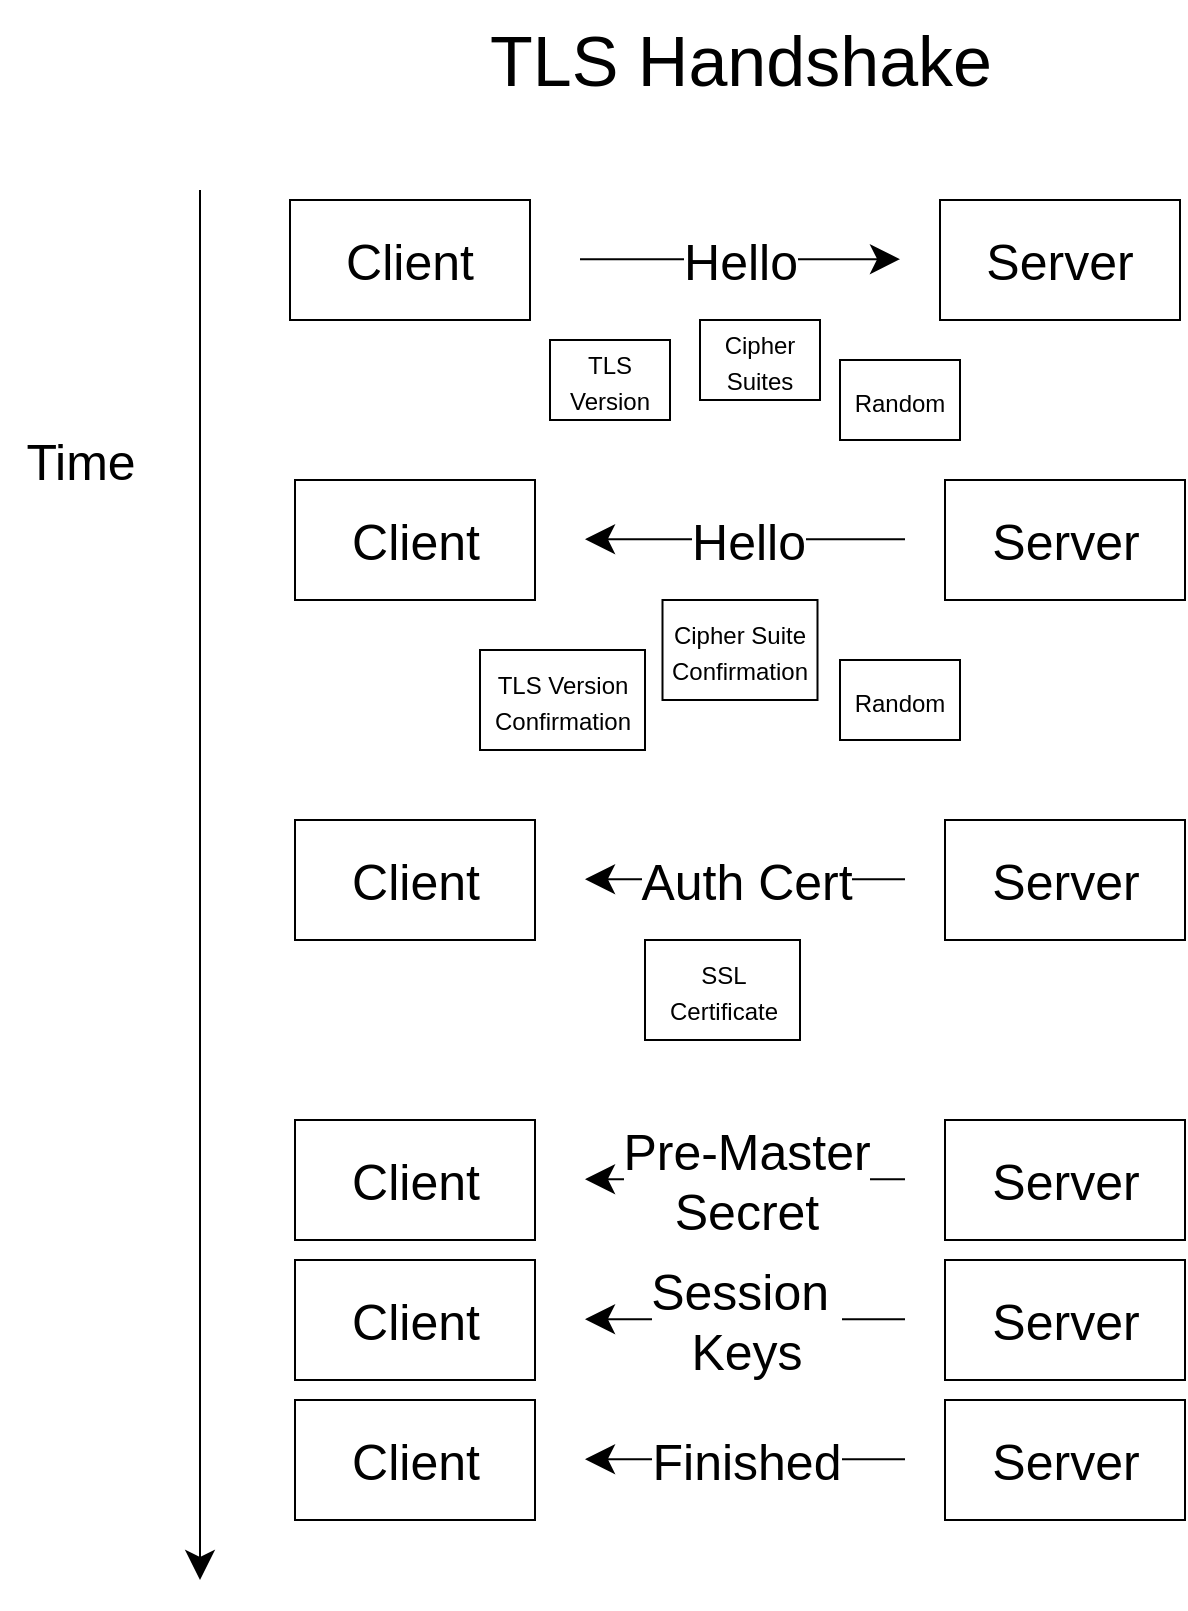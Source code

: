 <mxfile>
    <diagram id="s2e9VT0AK2ys1uRmpplC" name="Page-1">
        <mxGraphModel dx="935" dy="1271" grid="1" gridSize="10" guides="1" tooltips="1" connect="1" arrows="1" fold="1" page="1" pageScale="1" pageWidth="850" pageHeight="1100" math="0" shadow="0">
            <root>
                <mxCell id="0"/>
                <mxCell id="1" parent="0"/>
                <mxCell id="2" value="&lt;font style=&quot;font-size: 25px;&quot;&gt;Client&lt;/font&gt;" style="rounded=0;whiteSpace=wrap;html=1;" vertex="1" parent="1">
                    <mxGeometry x="235" y="320" width="120" height="60" as="geometry"/>
                </mxCell>
                <mxCell id="3" value="&lt;font style=&quot;font-size: 25px;&quot;&gt;Server&lt;br&gt;&lt;/font&gt;" style="rounded=0;whiteSpace=wrap;html=1;" vertex="1" parent="1">
                    <mxGeometry x="560" y="320" width="120" height="60" as="geometry"/>
                </mxCell>
                <mxCell id="4" value="" style="endArrow=classic;html=1;fontSize=25;endSize=12;" edge="1" parent="1">
                    <mxGeometry relative="1" as="geometry">
                        <mxPoint x="380" y="349.58" as="sourcePoint"/>
                        <mxPoint x="540" y="349.58" as="targetPoint"/>
                    </mxGeometry>
                </mxCell>
                <mxCell id="5" value="Hello" style="edgeLabel;resizable=0;html=1;align=center;verticalAlign=middle;fontSize=25;" connectable="0" vertex="1" parent="4">
                    <mxGeometry relative="1" as="geometry"/>
                </mxCell>
                <mxCell id="6" value="&lt;font style=&quot;font-size: 25px;&quot;&gt;Client&lt;/font&gt;" style="rounded=0;whiteSpace=wrap;html=1;" vertex="1" parent="1">
                    <mxGeometry x="237.5" y="630" width="120" height="60" as="geometry"/>
                </mxCell>
                <mxCell id="7" value="&lt;font style=&quot;font-size: 25px;&quot;&gt;Server&lt;br&gt;&lt;/font&gt;" style="rounded=0;whiteSpace=wrap;html=1;" vertex="1" parent="1">
                    <mxGeometry x="562.5" y="630" width="120" height="60" as="geometry"/>
                </mxCell>
                <mxCell id="8" value="" style="endArrow=none;html=1;fontSize=25;endSize=12;startArrow=classic;startFill=1;endFill=0;startSize=12;" edge="1" parent="1">
                    <mxGeometry relative="1" as="geometry">
                        <mxPoint x="382.5" y="659.58" as="sourcePoint"/>
                        <mxPoint x="542.5" y="659.58" as="targetPoint"/>
                    </mxGeometry>
                </mxCell>
                <mxCell id="9" value="Auth Cert" style="edgeLabel;resizable=0;html=1;align=center;verticalAlign=middle;fontSize=25;" connectable="0" vertex="1" parent="8">
                    <mxGeometry relative="1" as="geometry"/>
                </mxCell>
                <mxCell id="10" value="&lt;font style=&quot;font-size: 25px;&quot;&gt;Client&lt;/font&gt;" style="rounded=0;whiteSpace=wrap;html=1;" vertex="1" parent="1">
                    <mxGeometry x="237.5" y="460" width="120" height="60" as="geometry"/>
                </mxCell>
                <mxCell id="11" value="&lt;font style=&quot;font-size: 25px;&quot;&gt;Server&lt;br&gt;&lt;/font&gt;" style="rounded=0;whiteSpace=wrap;html=1;" vertex="1" parent="1">
                    <mxGeometry x="562.5" y="460" width="120" height="60" as="geometry"/>
                </mxCell>
                <mxCell id="12" value="" style="endArrow=none;html=1;fontSize=25;endSize=12;endFill=0;startArrow=classic;startFill=1;startSize=12;" edge="1" parent="1">
                    <mxGeometry relative="1" as="geometry">
                        <mxPoint x="382.5" y="489.58" as="sourcePoint"/>
                        <mxPoint x="542.5" y="489.58" as="targetPoint"/>
                    </mxGeometry>
                </mxCell>
                <mxCell id="13" value="Hello" style="edgeLabel;resizable=0;html=1;align=center;verticalAlign=middle;fontSize=25;" connectable="0" vertex="1" parent="12">
                    <mxGeometry relative="1" as="geometry">
                        <mxPoint x="1" as="offset"/>
                    </mxGeometry>
                </mxCell>
                <mxCell id="14" value="" style="endArrow=classic;html=1;fontSize=25;startSize=12;endSize=12;" edge="1" parent="1">
                    <mxGeometry width="50" height="50" relative="1" as="geometry">
                        <mxPoint x="190" y="315" as="sourcePoint"/>
                        <mxPoint x="190" y="1010" as="targetPoint"/>
                    </mxGeometry>
                </mxCell>
                <mxCell id="15" value="Time" style="text;html=1;align=center;verticalAlign=middle;resizable=0;points=[];autosize=1;strokeColor=none;fillColor=none;fontSize=25;" vertex="1" parent="1">
                    <mxGeometry x="90" y="430" width="80" height="40" as="geometry"/>
                </mxCell>
                <mxCell id="16" value="&lt;font style=&quot;font-size: 35px;&quot;&gt;TLS Handshake&lt;/font&gt;" style="text;html=1;align=center;verticalAlign=middle;resizable=0;points=[];autosize=1;strokeColor=none;fillColor=none;fontSize=25;" vertex="1" parent="1">
                    <mxGeometry x="325" y="220" width="270" height="60" as="geometry"/>
                </mxCell>
                <mxCell id="17" value="&lt;font style=&quot;font-size: 12px;&quot;&gt;TLS Version&lt;/font&gt;" style="rounded=0;whiteSpace=wrap;html=1;fontSize=15;" vertex="1" parent="1">
                    <mxGeometry x="365" y="390" width="60" height="40" as="geometry"/>
                </mxCell>
                <mxCell id="18" value="&lt;font style=&quot;font-size: 12px;&quot;&gt;Cipher Suites&lt;/font&gt;" style="rounded=0;whiteSpace=wrap;html=1;fontSize=15;" vertex="1" parent="1">
                    <mxGeometry x="440" y="380" width="60" height="40" as="geometry"/>
                </mxCell>
                <mxCell id="19" value="&lt;font style=&quot;font-size: 12px;&quot;&gt;Random&lt;/font&gt;" style="rounded=0;whiteSpace=wrap;html=1;fontSize=15;" vertex="1" parent="1">
                    <mxGeometry x="510" y="400" width="60" height="40" as="geometry"/>
                </mxCell>
                <mxCell id="20" value="&lt;font style=&quot;font-size: 12px;&quot;&gt;TLS Version Confirmation&lt;br&gt;&lt;/font&gt;" style="rounded=0;whiteSpace=wrap;html=1;fontSize=15;" vertex="1" parent="1">
                    <mxGeometry x="330" y="545" width="82.5" height="50" as="geometry"/>
                </mxCell>
                <mxCell id="21" value="&lt;font style=&quot;font-size: 12px;&quot;&gt;Cipher Suite&lt;br&gt;Confirmation&lt;br&gt;&lt;/font&gt;" style="rounded=0;whiteSpace=wrap;html=1;fontSize=15;" vertex="1" parent="1">
                    <mxGeometry x="421.25" y="520" width="77.5" height="50" as="geometry"/>
                </mxCell>
                <mxCell id="22" value="&lt;font style=&quot;font-size: 12px;&quot;&gt;Random&lt;/font&gt;" style="rounded=0;whiteSpace=wrap;html=1;fontSize=15;" vertex="1" parent="1">
                    <mxGeometry x="510" y="550" width="60" height="40" as="geometry"/>
                </mxCell>
                <mxCell id="24" value="&lt;font style=&quot;font-size: 25px;&quot;&gt;Client&lt;/font&gt;" style="rounded=0;whiteSpace=wrap;html=1;" vertex="1" parent="1">
                    <mxGeometry x="237.5" y="780" width="120" height="60" as="geometry"/>
                </mxCell>
                <mxCell id="25" value="&lt;font style=&quot;font-size: 25px;&quot;&gt;Server&lt;br&gt;&lt;/font&gt;" style="rounded=0;whiteSpace=wrap;html=1;" vertex="1" parent="1">
                    <mxGeometry x="562.5" y="780" width="120" height="60" as="geometry"/>
                </mxCell>
                <mxCell id="26" value="" style="endArrow=none;html=1;fontSize=25;endSize=12;startArrow=classic;startFill=1;endFill=0;startSize=12;" edge="1" parent="1">
                    <mxGeometry relative="1" as="geometry">
                        <mxPoint x="382.5" y="809.58" as="sourcePoint"/>
                        <mxPoint x="542.5" y="809.58" as="targetPoint"/>
                    </mxGeometry>
                </mxCell>
                <mxCell id="27" value="Pre-Master&lt;br&gt;Secret" style="edgeLabel;resizable=0;html=1;align=center;verticalAlign=middle;fontSize=25;" connectable="0" vertex="1" parent="26">
                    <mxGeometry relative="1" as="geometry"/>
                </mxCell>
                <mxCell id="28" value="&lt;font style=&quot;font-size: 25px;&quot;&gt;Client&lt;/font&gt;" style="rounded=0;whiteSpace=wrap;html=1;" vertex="1" parent="1">
                    <mxGeometry x="237.5" y="850" width="120" height="60" as="geometry"/>
                </mxCell>
                <mxCell id="29" value="&lt;font style=&quot;font-size: 25px;&quot;&gt;Server&lt;br&gt;&lt;/font&gt;" style="rounded=0;whiteSpace=wrap;html=1;" vertex="1" parent="1">
                    <mxGeometry x="562.5" y="850" width="120" height="60" as="geometry"/>
                </mxCell>
                <mxCell id="30" value="" style="endArrow=none;html=1;fontSize=25;endSize=12;startArrow=classic;startFill=1;endFill=0;startSize=12;" edge="1" parent="1">
                    <mxGeometry relative="1" as="geometry">
                        <mxPoint x="382.5" y="879.58" as="sourcePoint"/>
                        <mxPoint x="542.5" y="879.58" as="targetPoint"/>
                    </mxGeometry>
                </mxCell>
                <mxCell id="31" value="Session&amp;nbsp;&lt;br&gt;Keys" style="edgeLabel;resizable=0;html=1;align=center;verticalAlign=middle;fontSize=25;" connectable="0" vertex="1" parent="30">
                    <mxGeometry relative="1" as="geometry"/>
                </mxCell>
                <mxCell id="32" value="&lt;font style=&quot;font-size: 25px;&quot;&gt;Client&lt;/font&gt;" style="rounded=0;whiteSpace=wrap;html=1;" vertex="1" parent="1">
                    <mxGeometry x="237.5" y="920" width="120" height="60" as="geometry"/>
                </mxCell>
                <mxCell id="33" value="&lt;font style=&quot;font-size: 25px;&quot;&gt;Server&lt;br&gt;&lt;/font&gt;" style="rounded=0;whiteSpace=wrap;html=1;" vertex="1" parent="1">
                    <mxGeometry x="562.5" y="920" width="120" height="60" as="geometry"/>
                </mxCell>
                <mxCell id="34" value="" style="endArrow=none;html=1;fontSize=25;endSize=12;startArrow=classic;startFill=1;endFill=0;startSize=12;" edge="1" parent="1">
                    <mxGeometry relative="1" as="geometry">
                        <mxPoint x="382.5" y="949.58" as="sourcePoint"/>
                        <mxPoint x="542.5" y="949.58" as="targetPoint"/>
                    </mxGeometry>
                </mxCell>
                <mxCell id="35" value="Finished" style="edgeLabel;resizable=0;html=1;align=center;verticalAlign=middle;fontSize=25;" connectable="0" vertex="1" parent="34">
                    <mxGeometry relative="1" as="geometry"/>
                </mxCell>
                <mxCell id="36" value="&lt;font style=&quot;font-size: 12px;&quot;&gt;SSL Certificate&lt;br&gt;&lt;/font&gt;" style="rounded=0;whiteSpace=wrap;html=1;fontSize=15;" vertex="1" parent="1">
                    <mxGeometry x="412.5" y="690" width="77.5" height="50" as="geometry"/>
                </mxCell>
            </root>
        </mxGraphModel>
    </diagram>
</mxfile>